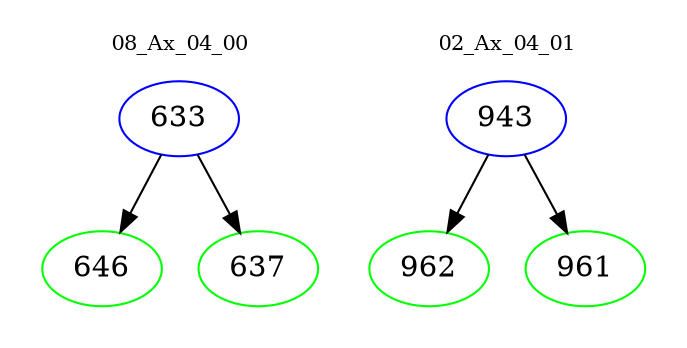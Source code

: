 digraph{
subgraph cluster_0 {
color = white
label = "08_Ax_04_00";
fontsize=10;
T0_633 [label="633", color="blue"]
T0_633 -> T0_646 [color="black"]
T0_646 [label="646", color="green"]
T0_633 -> T0_637 [color="black"]
T0_637 [label="637", color="green"]
}
subgraph cluster_1 {
color = white
label = "02_Ax_04_01";
fontsize=10;
T1_943 [label="943", color="blue"]
T1_943 -> T1_962 [color="black"]
T1_962 [label="962", color="green"]
T1_943 -> T1_961 [color="black"]
T1_961 [label="961", color="green"]
}
}
